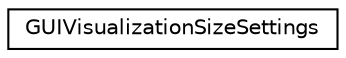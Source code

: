 digraph "Graphical Class Hierarchy"
{
  edge [fontname="Helvetica",fontsize="10",labelfontname="Helvetica",labelfontsize="10"];
  node [fontname="Helvetica",fontsize="10",shape=record];
  rankdir="LR";
  Node0 [label="GUIVisualizationSizeSettings",height=0.2,width=0.4,color="black", fillcolor="white", style="filled",URL="$d2/d67/struct_g_u_i_visualization_size_settings.html"];
}
